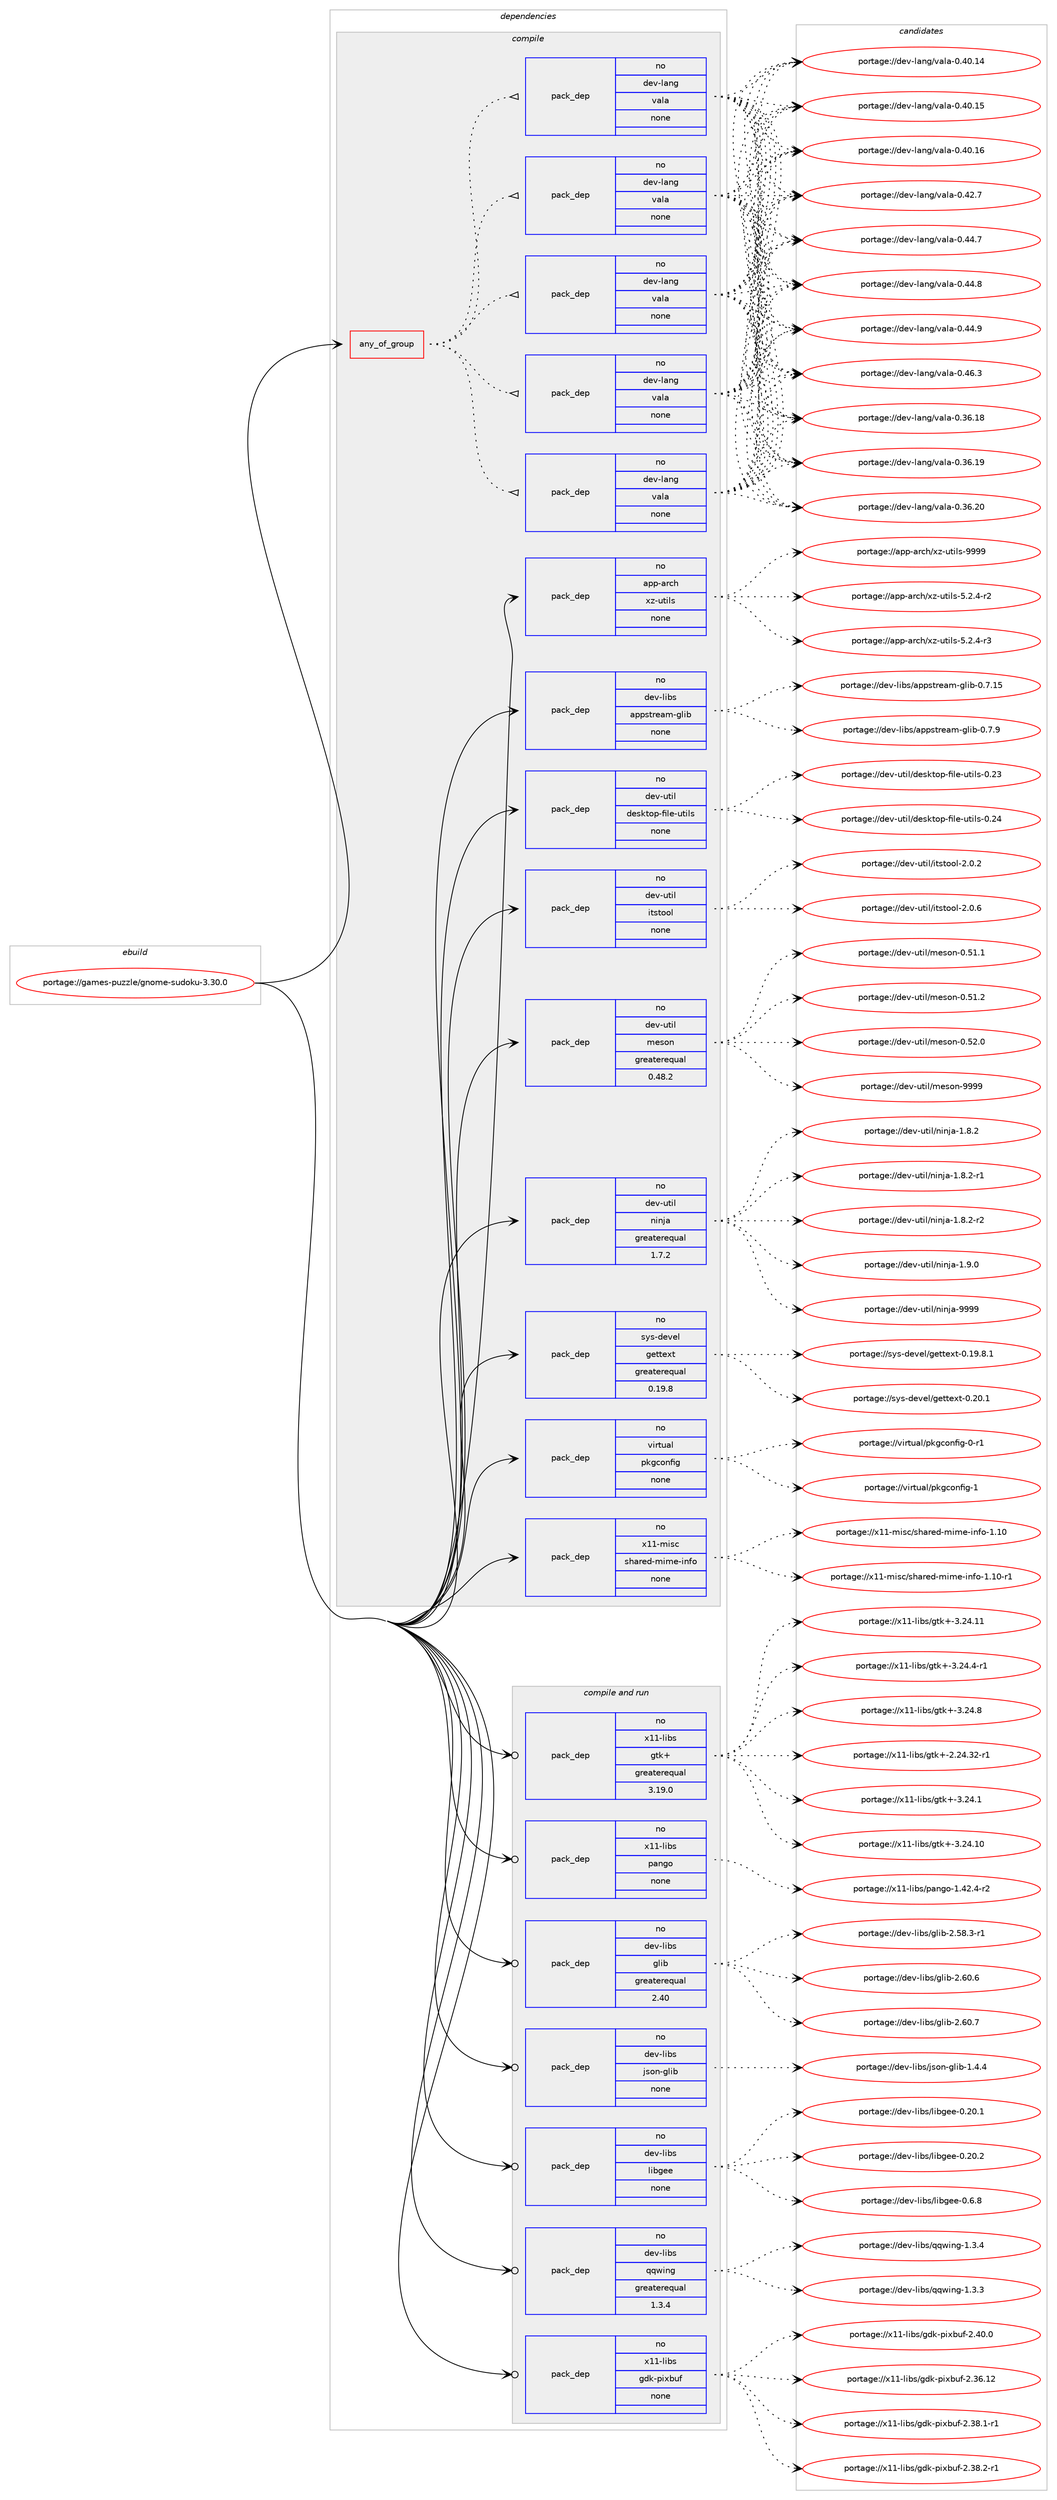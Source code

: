 digraph prolog {

# *************
# Graph options
# *************

newrank=true;
concentrate=true;
compound=true;
graph [rankdir=LR,fontname=Helvetica,fontsize=10,ranksep=1.5];#, ranksep=2.5, nodesep=0.2];
edge  [arrowhead=vee];
node  [fontname=Helvetica,fontsize=10];

# **********
# The ebuild
# **********

subgraph cluster_leftcol {
color=gray;
rank=same;
label=<<i>ebuild</i>>;
id [label="portage://games-puzzle/gnome-sudoku-3.30.0", color=red, width=4, href="../games-puzzle/gnome-sudoku-3.30.0.svg"];
}

# ****************
# The dependencies
# ****************

subgraph cluster_midcol {
color=gray;
label=<<i>dependencies</i>>;
subgraph cluster_compile {
fillcolor="#eeeeee";
style=filled;
label=<<i>compile</i>>;
subgraph any3918 {
dependency274544 [label=<<TABLE BORDER="0" CELLBORDER="1" CELLSPACING="0" CELLPADDING="4"><TR><TD CELLPADDING="10">any_of_group</TD></TR></TABLE>>, shape=none, color=red];subgraph pack197059 {
dependency274545 [label=<<TABLE BORDER="0" CELLBORDER="1" CELLSPACING="0" CELLPADDING="4" WIDTH="220"><TR><TD ROWSPAN="6" CELLPADDING="30">pack_dep</TD></TR><TR><TD WIDTH="110">no</TD></TR><TR><TD>dev-lang</TD></TR><TR><TD>vala</TD></TR><TR><TD>none</TD></TR><TR><TD></TD></TR></TABLE>>, shape=none, color=blue];
}
dependency274544:e -> dependency274545:w [weight=20,style="dotted",arrowhead="oinv"];
subgraph pack197060 {
dependency274546 [label=<<TABLE BORDER="0" CELLBORDER="1" CELLSPACING="0" CELLPADDING="4" WIDTH="220"><TR><TD ROWSPAN="6" CELLPADDING="30">pack_dep</TD></TR><TR><TD WIDTH="110">no</TD></TR><TR><TD>dev-lang</TD></TR><TR><TD>vala</TD></TR><TR><TD>none</TD></TR><TR><TD></TD></TR></TABLE>>, shape=none, color=blue];
}
dependency274544:e -> dependency274546:w [weight=20,style="dotted",arrowhead="oinv"];
subgraph pack197061 {
dependency274547 [label=<<TABLE BORDER="0" CELLBORDER="1" CELLSPACING="0" CELLPADDING="4" WIDTH="220"><TR><TD ROWSPAN="6" CELLPADDING="30">pack_dep</TD></TR><TR><TD WIDTH="110">no</TD></TR><TR><TD>dev-lang</TD></TR><TR><TD>vala</TD></TR><TR><TD>none</TD></TR><TR><TD></TD></TR></TABLE>>, shape=none, color=blue];
}
dependency274544:e -> dependency274547:w [weight=20,style="dotted",arrowhead="oinv"];
subgraph pack197062 {
dependency274548 [label=<<TABLE BORDER="0" CELLBORDER="1" CELLSPACING="0" CELLPADDING="4" WIDTH="220"><TR><TD ROWSPAN="6" CELLPADDING="30">pack_dep</TD></TR><TR><TD WIDTH="110">no</TD></TR><TR><TD>dev-lang</TD></TR><TR><TD>vala</TD></TR><TR><TD>none</TD></TR><TR><TD></TD></TR></TABLE>>, shape=none, color=blue];
}
dependency274544:e -> dependency274548:w [weight=20,style="dotted",arrowhead="oinv"];
subgraph pack197063 {
dependency274549 [label=<<TABLE BORDER="0" CELLBORDER="1" CELLSPACING="0" CELLPADDING="4" WIDTH="220"><TR><TD ROWSPAN="6" CELLPADDING="30">pack_dep</TD></TR><TR><TD WIDTH="110">no</TD></TR><TR><TD>dev-lang</TD></TR><TR><TD>vala</TD></TR><TR><TD>none</TD></TR><TR><TD></TD></TR></TABLE>>, shape=none, color=blue];
}
dependency274544:e -> dependency274549:w [weight=20,style="dotted",arrowhead="oinv"];
}
id:e -> dependency274544:w [weight=20,style="solid",arrowhead="vee"];
subgraph pack197064 {
dependency274550 [label=<<TABLE BORDER="0" CELLBORDER="1" CELLSPACING="0" CELLPADDING="4" WIDTH="220"><TR><TD ROWSPAN="6" CELLPADDING="30">pack_dep</TD></TR><TR><TD WIDTH="110">no</TD></TR><TR><TD>app-arch</TD></TR><TR><TD>xz-utils</TD></TR><TR><TD>none</TD></TR><TR><TD></TD></TR></TABLE>>, shape=none, color=blue];
}
id:e -> dependency274550:w [weight=20,style="solid",arrowhead="vee"];
subgraph pack197065 {
dependency274551 [label=<<TABLE BORDER="0" CELLBORDER="1" CELLSPACING="0" CELLPADDING="4" WIDTH="220"><TR><TD ROWSPAN="6" CELLPADDING="30">pack_dep</TD></TR><TR><TD WIDTH="110">no</TD></TR><TR><TD>dev-libs</TD></TR><TR><TD>appstream-glib</TD></TR><TR><TD>none</TD></TR><TR><TD></TD></TR></TABLE>>, shape=none, color=blue];
}
id:e -> dependency274551:w [weight=20,style="solid",arrowhead="vee"];
subgraph pack197066 {
dependency274552 [label=<<TABLE BORDER="0" CELLBORDER="1" CELLSPACING="0" CELLPADDING="4" WIDTH="220"><TR><TD ROWSPAN="6" CELLPADDING="30">pack_dep</TD></TR><TR><TD WIDTH="110">no</TD></TR><TR><TD>dev-util</TD></TR><TR><TD>desktop-file-utils</TD></TR><TR><TD>none</TD></TR><TR><TD></TD></TR></TABLE>>, shape=none, color=blue];
}
id:e -> dependency274552:w [weight=20,style="solid",arrowhead="vee"];
subgraph pack197067 {
dependency274553 [label=<<TABLE BORDER="0" CELLBORDER="1" CELLSPACING="0" CELLPADDING="4" WIDTH="220"><TR><TD ROWSPAN="6" CELLPADDING="30">pack_dep</TD></TR><TR><TD WIDTH="110">no</TD></TR><TR><TD>dev-util</TD></TR><TR><TD>itstool</TD></TR><TR><TD>none</TD></TR><TR><TD></TD></TR></TABLE>>, shape=none, color=blue];
}
id:e -> dependency274553:w [weight=20,style="solid",arrowhead="vee"];
subgraph pack197068 {
dependency274554 [label=<<TABLE BORDER="0" CELLBORDER="1" CELLSPACING="0" CELLPADDING="4" WIDTH="220"><TR><TD ROWSPAN="6" CELLPADDING="30">pack_dep</TD></TR><TR><TD WIDTH="110">no</TD></TR><TR><TD>dev-util</TD></TR><TR><TD>meson</TD></TR><TR><TD>greaterequal</TD></TR><TR><TD>0.48.2</TD></TR></TABLE>>, shape=none, color=blue];
}
id:e -> dependency274554:w [weight=20,style="solid",arrowhead="vee"];
subgraph pack197069 {
dependency274555 [label=<<TABLE BORDER="0" CELLBORDER="1" CELLSPACING="0" CELLPADDING="4" WIDTH="220"><TR><TD ROWSPAN="6" CELLPADDING="30">pack_dep</TD></TR><TR><TD WIDTH="110">no</TD></TR><TR><TD>dev-util</TD></TR><TR><TD>ninja</TD></TR><TR><TD>greaterequal</TD></TR><TR><TD>1.7.2</TD></TR></TABLE>>, shape=none, color=blue];
}
id:e -> dependency274555:w [weight=20,style="solid",arrowhead="vee"];
subgraph pack197070 {
dependency274556 [label=<<TABLE BORDER="0" CELLBORDER="1" CELLSPACING="0" CELLPADDING="4" WIDTH="220"><TR><TD ROWSPAN="6" CELLPADDING="30">pack_dep</TD></TR><TR><TD WIDTH="110">no</TD></TR><TR><TD>sys-devel</TD></TR><TR><TD>gettext</TD></TR><TR><TD>greaterequal</TD></TR><TR><TD>0.19.8</TD></TR></TABLE>>, shape=none, color=blue];
}
id:e -> dependency274556:w [weight=20,style="solid",arrowhead="vee"];
subgraph pack197071 {
dependency274557 [label=<<TABLE BORDER="0" CELLBORDER="1" CELLSPACING="0" CELLPADDING="4" WIDTH="220"><TR><TD ROWSPAN="6" CELLPADDING="30">pack_dep</TD></TR><TR><TD WIDTH="110">no</TD></TR><TR><TD>virtual</TD></TR><TR><TD>pkgconfig</TD></TR><TR><TD>none</TD></TR><TR><TD></TD></TR></TABLE>>, shape=none, color=blue];
}
id:e -> dependency274557:w [weight=20,style="solid",arrowhead="vee"];
subgraph pack197072 {
dependency274558 [label=<<TABLE BORDER="0" CELLBORDER="1" CELLSPACING="0" CELLPADDING="4" WIDTH="220"><TR><TD ROWSPAN="6" CELLPADDING="30">pack_dep</TD></TR><TR><TD WIDTH="110">no</TD></TR><TR><TD>x11-misc</TD></TR><TR><TD>shared-mime-info</TD></TR><TR><TD>none</TD></TR><TR><TD></TD></TR></TABLE>>, shape=none, color=blue];
}
id:e -> dependency274558:w [weight=20,style="solid",arrowhead="vee"];
}
subgraph cluster_compileandrun {
fillcolor="#eeeeee";
style=filled;
label=<<i>compile and run</i>>;
subgraph pack197073 {
dependency274559 [label=<<TABLE BORDER="0" CELLBORDER="1" CELLSPACING="0" CELLPADDING="4" WIDTH="220"><TR><TD ROWSPAN="6" CELLPADDING="30">pack_dep</TD></TR><TR><TD WIDTH="110">no</TD></TR><TR><TD>dev-libs</TD></TR><TR><TD>glib</TD></TR><TR><TD>greaterequal</TD></TR><TR><TD>2.40</TD></TR></TABLE>>, shape=none, color=blue];
}
id:e -> dependency274559:w [weight=20,style="solid",arrowhead="odotvee"];
subgraph pack197074 {
dependency274560 [label=<<TABLE BORDER="0" CELLBORDER="1" CELLSPACING="0" CELLPADDING="4" WIDTH="220"><TR><TD ROWSPAN="6" CELLPADDING="30">pack_dep</TD></TR><TR><TD WIDTH="110">no</TD></TR><TR><TD>dev-libs</TD></TR><TR><TD>json-glib</TD></TR><TR><TD>none</TD></TR><TR><TD></TD></TR></TABLE>>, shape=none, color=blue];
}
id:e -> dependency274560:w [weight=20,style="solid",arrowhead="odotvee"];
subgraph pack197075 {
dependency274561 [label=<<TABLE BORDER="0" CELLBORDER="1" CELLSPACING="0" CELLPADDING="4" WIDTH="220"><TR><TD ROWSPAN="6" CELLPADDING="30">pack_dep</TD></TR><TR><TD WIDTH="110">no</TD></TR><TR><TD>dev-libs</TD></TR><TR><TD>libgee</TD></TR><TR><TD>none</TD></TR><TR><TD></TD></TR></TABLE>>, shape=none, color=blue];
}
id:e -> dependency274561:w [weight=20,style="solid",arrowhead="odotvee"];
subgraph pack197076 {
dependency274562 [label=<<TABLE BORDER="0" CELLBORDER="1" CELLSPACING="0" CELLPADDING="4" WIDTH="220"><TR><TD ROWSPAN="6" CELLPADDING="30">pack_dep</TD></TR><TR><TD WIDTH="110">no</TD></TR><TR><TD>dev-libs</TD></TR><TR><TD>qqwing</TD></TR><TR><TD>greaterequal</TD></TR><TR><TD>1.3.4</TD></TR></TABLE>>, shape=none, color=blue];
}
id:e -> dependency274562:w [weight=20,style="solid",arrowhead="odotvee"];
subgraph pack197077 {
dependency274563 [label=<<TABLE BORDER="0" CELLBORDER="1" CELLSPACING="0" CELLPADDING="4" WIDTH="220"><TR><TD ROWSPAN="6" CELLPADDING="30">pack_dep</TD></TR><TR><TD WIDTH="110">no</TD></TR><TR><TD>x11-libs</TD></TR><TR><TD>gdk-pixbuf</TD></TR><TR><TD>none</TD></TR><TR><TD></TD></TR></TABLE>>, shape=none, color=blue];
}
id:e -> dependency274563:w [weight=20,style="solid",arrowhead="odotvee"];
subgraph pack197078 {
dependency274564 [label=<<TABLE BORDER="0" CELLBORDER="1" CELLSPACING="0" CELLPADDING="4" WIDTH="220"><TR><TD ROWSPAN="6" CELLPADDING="30">pack_dep</TD></TR><TR><TD WIDTH="110">no</TD></TR><TR><TD>x11-libs</TD></TR><TR><TD>gtk+</TD></TR><TR><TD>greaterequal</TD></TR><TR><TD>3.19.0</TD></TR></TABLE>>, shape=none, color=blue];
}
id:e -> dependency274564:w [weight=20,style="solid",arrowhead="odotvee"];
subgraph pack197079 {
dependency274565 [label=<<TABLE BORDER="0" CELLBORDER="1" CELLSPACING="0" CELLPADDING="4" WIDTH="220"><TR><TD ROWSPAN="6" CELLPADDING="30">pack_dep</TD></TR><TR><TD WIDTH="110">no</TD></TR><TR><TD>x11-libs</TD></TR><TR><TD>pango</TD></TR><TR><TD>none</TD></TR><TR><TD></TD></TR></TABLE>>, shape=none, color=blue];
}
id:e -> dependency274565:w [weight=20,style="solid",arrowhead="odotvee"];
}
subgraph cluster_run {
fillcolor="#eeeeee";
style=filled;
label=<<i>run</i>>;
}
}

# **************
# The candidates
# **************

subgraph cluster_choices {
rank=same;
color=gray;
label=<<i>candidates</i>>;

subgraph choice197059 {
color=black;
nodesep=1;
choiceportage10010111845108971101034711897108974548465154464956 [label="portage://dev-lang/vala-0.36.18", color=red, width=4,href="../dev-lang/vala-0.36.18.svg"];
choiceportage10010111845108971101034711897108974548465154464957 [label="portage://dev-lang/vala-0.36.19", color=red, width=4,href="../dev-lang/vala-0.36.19.svg"];
choiceportage10010111845108971101034711897108974548465154465048 [label="portage://dev-lang/vala-0.36.20", color=red, width=4,href="../dev-lang/vala-0.36.20.svg"];
choiceportage10010111845108971101034711897108974548465248464952 [label="portage://dev-lang/vala-0.40.14", color=red, width=4,href="../dev-lang/vala-0.40.14.svg"];
choiceportage10010111845108971101034711897108974548465248464953 [label="portage://dev-lang/vala-0.40.15", color=red, width=4,href="../dev-lang/vala-0.40.15.svg"];
choiceportage10010111845108971101034711897108974548465248464954 [label="portage://dev-lang/vala-0.40.16", color=red, width=4,href="../dev-lang/vala-0.40.16.svg"];
choiceportage100101118451089711010347118971089745484652504655 [label="portage://dev-lang/vala-0.42.7", color=red, width=4,href="../dev-lang/vala-0.42.7.svg"];
choiceportage100101118451089711010347118971089745484652524655 [label="portage://dev-lang/vala-0.44.7", color=red, width=4,href="../dev-lang/vala-0.44.7.svg"];
choiceportage100101118451089711010347118971089745484652524656 [label="portage://dev-lang/vala-0.44.8", color=red, width=4,href="../dev-lang/vala-0.44.8.svg"];
choiceportage100101118451089711010347118971089745484652524657 [label="portage://dev-lang/vala-0.44.9", color=red, width=4,href="../dev-lang/vala-0.44.9.svg"];
choiceportage100101118451089711010347118971089745484652544651 [label="portage://dev-lang/vala-0.46.3", color=red, width=4,href="../dev-lang/vala-0.46.3.svg"];
dependency274545:e -> choiceportage10010111845108971101034711897108974548465154464956:w [style=dotted,weight="100"];
dependency274545:e -> choiceportage10010111845108971101034711897108974548465154464957:w [style=dotted,weight="100"];
dependency274545:e -> choiceportage10010111845108971101034711897108974548465154465048:w [style=dotted,weight="100"];
dependency274545:e -> choiceportage10010111845108971101034711897108974548465248464952:w [style=dotted,weight="100"];
dependency274545:e -> choiceportage10010111845108971101034711897108974548465248464953:w [style=dotted,weight="100"];
dependency274545:e -> choiceportage10010111845108971101034711897108974548465248464954:w [style=dotted,weight="100"];
dependency274545:e -> choiceportage100101118451089711010347118971089745484652504655:w [style=dotted,weight="100"];
dependency274545:e -> choiceportage100101118451089711010347118971089745484652524655:w [style=dotted,weight="100"];
dependency274545:e -> choiceportage100101118451089711010347118971089745484652524656:w [style=dotted,weight="100"];
dependency274545:e -> choiceportage100101118451089711010347118971089745484652524657:w [style=dotted,weight="100"];
dependency274545:e -> choiceportage100101118451089711010347118971089745484652544651:w [style=dotted,weight="100"];
}
subgraph choice197060 {
color=black;
nodesep=1;
choiceportage10010111845108971101034711897108974548465154464956 [label="portage://dev-lang/vala-0.36.18", color=red, width=4,href="../dev-lang/vala-0.36.18.svg"];
choiceportage10010111845108971101034711897108974548465154464957 [label="portage://dev-lang/vala-0.36.19", color=red, width=4,href="../dev-lang/vala-0.36.19.svg"];
choiceportage10010111845108971101034711897108974548465154465048 [label="portage://dev-lang/vala-0.36.20", color=red, width=4,href="../dev-lang/vala-0.36.20.svg"];
choiceportage10010111845108971101034711897108974548465248464952 [label="portage://dev-lang/vala-0.40.14", color=red, width=4,href="../dev-lang/vala-0.40.14.svg"];
choiceportage10010111845108971101034711897108974548465248464953 [label="portage://dev-lang/vala-0.40.15", color=red, width=4,href="../dev-lang/vala-0.40.15.svg"];
choiceportage10010111845108971101034711897108974548465248464954 [label="portage://dev-lang/vala-0.40.16", color=red, width=4,href="../dev-lang/vala-0.40.16.svg"];
choiceportage100101118451089711010347118971089745484652504655 [label="portage://dev-lang/vala-0.42.7", color=red, width=4,href="../dev-lang/vala-0.42.7.svg"];
choiceportage100101118451089711010347118971089745484652524655 [label="portage://dev-lang/vala-0.44.7", color=red, width=4,href="../dev-lang/vala-0.44.7.svg"];
choiceportage100101118451089711010347118971089745484652524656 [label="portage://dev-lang/vala-0.44.8", color=red, width=4,href="../dev-lang/vala-0.44.8.svg"];
choiceportage100101118451089711010347118971089745484652524657 [label="portage://dev-lang/vala-0.44.9", color=red, width=4,href="../dev-lang/vala-0.44.9.svg"];
choiceportage100101118451089711010347118971089745484652544651 [label="portage://dev-lang/vala-0.46.3", color=red, width=4,href="../dev-lang/vala-0.46.3.svg"];
dependency274546:e -> choiceportage10010111845108971101034711897108974548465154464956:w [style=dotted,weight="100"];
dependency274546:e -> choiceportage10010111845108971101034711897108974548465154464957:w [style=dotted,weight="100"];
dependency274546:e -> choiceportage10010111845108971101034711897108974548465154465048:w [style=dotted,weight="100"];
dependency274546:e -> choiceportage10010111845108971101034711897108974548465248464952:w [style=dotted,weight="100"];
dependency274546:e -> choiceportage10010111845108971101034711897108974548465248464953:w [style=dotted,weight="100"];
dependency274546:e -> choiceportage10010111845108971101034711897108974548465248464954:w [style=dotted,weight="100"];
dependency274546:e -> choiceportage100101118451089711010347118971089745484652504655:w [style=dotted,weight="100"];
dependency274546:e -> choiceportage100101118451089711010347118971089745484652524655:w [style=dotted,weight="100"];
dependency274546:e -> choiceportage100101118451089711010347118971089745484652524656:w [style=dotted,weight="100"];
dependency274546:e -> choiceportage100101118451089711010347118971089745484652524657:w [style=dotted,weight="100"];
dependency274546:e -> choiceportage100101118451089711010347118971089745484652544651:w [style=dotted,weight="100"];
}
subgraph choice197061 {
color=black;
nodesep=1;
choiceportage10010111845108971101034711897108974548465154464956 [label="portage://dev-lang/vala-0.36.18", color=red, width=4,href="../dev-lang/vala-0.36.18.svg"];
choiceportage10010111845108971101034711897108974548465154464957 [label="portage://dev-lang/vala-0.36.19", color=red, width=4,href="../dev-lang/vala-0.36.19.svg"];
choiceportage10010111845108971101034711897108974548465154465048 [label="portage://dev-lang/vala-0.36.20", color=red, width=4,href="../dev-lang/vala-0.36.20.svg"];
choiceportage10010111845108971101034711897108974548465248464952 [label="portage://dev-lang/vala-0.40.14", color=red, width=4,href="../dev-lang/vala-0.40.14.svg"];
choiceportage10010111845108971101034711897108974548465248464953 [label="portage://dev-lang/vala-0.40.15", color=red, width=4,href="../dev-lang/vala-0.40.15.svg"];
choiceportage10010111845108971101034711897108974548465248464954 [label="portage://dev-lang/vala-0.40.16", color=red, width=4,href="../dev-lang/vala-0.40.16.svg"];
choiceportage100101118451089711010347118971089745484652504655 [label="portage://dev-lang/vala-0.42.7", color=red, width=4,href="../dev-lang/vala-0.42.7.svg"];
choiceportage100101118451089711010347118971089745484652524655 [label="portage://dev-lang/vala-0.44.7", color=red, width=4,href="../dev-lang/vala-0.44.7.svg"];
choiceportage100101118451089711010347118971089745484652524656 [label="portage://dev-lang/vala-0.44.8", color=red, width=4,href="../dev-lang/vala-0.44.8.svg"];
choiceportage100101118451089711010347118971089745484652524657 [label="portage://dev-lang/vala-0.44.9", color=red, width=4,href="../dev-lang/vala-0.44.9.svg"];
choiceportage100101118451089711010347118971089745484652544651 [label="portage://dev-lang/vala-0.46.3", color=red, width=4,href="../dev-lang/vala-0.46.3.svg"];
dependency274547:e -> choiceportage10010111845108971101034711897108974548465154464956:w [style=dotted,weight="100"];
dependency274547:e -> choiceportage10010111845108971101034711897108974548465154464957:w [style=dotted,weight="100"];
dependency274547:e -> choiceportage10010111845108971101034711897108974548465154465048:w [style=dotted,weight="100"];
dependency274547:e -> choiceportage10010111845108971101034711897108974548465248464952:w [style=dotted,weight="100"];
dependency274547:e -> choiceportage10010111845108971101034711897108974548465248464953:w [style=dotted,weight="100"];
dependency274547:e -> choiceportage10010111845108971101034711897108974548465248464954:w [style=dotted,weight="100"];
dependency274547:e -> choiceportage100101118451089711010347118971089745484652504655:w [style=dotted,weight="100"];
dependency274547:e -> choiceportage100101118451089711010347118971089745484652524655:w [style=dotted,weight="100"];
dependency274547:e -> choiceportage100101118451089711010347118971089745484652524656:w [style=dotted,weight="100"];
dependency274547:e -> choiceportage100101118451089711010347118971089745484652524657:w [style=dotted,weight="100"];
dependency274547:e -> choiceportage100101118451089711010347118971089745484652544651:w [style=dotted,weight="100"];
}
subgraph choice197062 {
color=black;
nodesep=1;
choiceportage10010111845108971101034711897108974548465154464956 [label="portage://dev-lang/vala-0.36.18", color=red, width=4,href="../dev-lang/vala-0.36.18.svg"];
choiceportage10010111845108971101034711897108974548465154464957 [label="portage://dev-lang/vala-0.36.19", color=red, width=4,href="../dev-lang/vala-0.36.19.svg"];
choiceportage10010111845108971101034711897108974548465154465048 [label="portage://dev-lang/vala-0.36.20", color=red, width=4,href="../dev-lang/vala-0.36.20.svg"];
choiceportage10010111845108971101034711897108974548465248464952 [label="portage://dev-lang/vala-0.40.14", color=red, width=4,href="../dev-lang/vala-0.40.14.svg"];
choiceportage10010111845108971101034711897108974548465248464953 [label="portage://dev-lang/vala-0.40.15", color=red, width=4,href="../dev-lang/vala-0.40.15.svg"];
choiceportage10010111845108971101034711897108974548465248464954 [label="portage://dev-lang/vala-0.40.16", color=red, width=4,href="../dev-lang/vala-0.40.16.svg"];
choiceportage100101118451089711010347118971089745484652504655 [label="portage://dev-lang/vala-0.42.7", color=red, width=4,href="../dev-lang/vala-0.42.7.svg"];
choiceportage100101118451089711010347118971089745484652524655 [label="portage://dev-lang/vala-0.44.7", color=red, width=4,href="../dev-lang/vala-0.44.7.svg"];
choiceportage100101118451089711010347118971089745484652524656 [label="portage://dev-lang/vala-0.44.8", color=red, width=4,href="../dev-lang/vala-0.44.8.svg"];
choiceportage100101118451089711010347118971089745484652524657 [label="portage://dev-lang/vala-0.44.9", color=red, width=4,href="../dev-lang/vala-0.44.9.svg"];
choiceportage100101118451089711010347118971089745484652544651 [label="portage://dev-lang/vala-0.46.3", color=red, width=4,href="../dev-lang/vala-0.46.3.svg"];
dependency274548:e -> choiceportage10010111845108971101034711897108974548465154464956:w [style=dotted,weight="100"];
dependency274548:e -> choiceportage10010111845108971101034711897108974548465154464957:w [style=dotted,weight="100"];
dependency274548:e -> choiceportage10010111845108971101034711897108974548465154465048:w [style=dotted,weight="100"];
dependency274548:e -> choiceportage10010111845108971101034711897108974548465248464952:w [style=dotted,weight="100"];
dependency274548:e -> choiceportage10010111845108971101034711897108974548465248464953:w [style=dotted,weight="100"];
dependency274548:e -> choiceportage10010111845108971101034711897108974548465248464954:w [style=dotted,weight="100"];
dependency274548:e -> choiceportage100101118451089711010347118971089745484652504655:w [style=dotted,weight="100"];
dependency274548:e -> choiceportage100101118451089711010347118971089745484652524655:w [style=dotted,weight="100"];
dependency274548:e -> choiceportage100101118451089711010347118971089745484652524656:w [style=dotted,weight="100"];
dependency274548:e -> choiceportage100101118451089711010347118971089745484652524657:w [style=dotted,weight="100"];
dependency274548:e -> choiceportage100101118451089711010347118971089745484652544651:w [style=dotted,weight="100"];
}
subgraph choice197063 {
color=black;
nodesep=1;
choiceportage10010111845108971101034711897108974548465154464956 [label="portage://dev-lang/vala-0.36.18", color=red, width=4,href="../dev-lang/vala-0.36.18.svg"];
choiceportage10010111845108971101034711897108974548465154464957 [label="portage://dev-lang/vala-0.36.19", color=red, width=4,href="../dev-lang/vala-0.36.19.svg"];
choiceportage10010111845108971101034711897108974548465154465048 [label="portage://dev-lang/vala-0.36.20", color=red, width=4,href="../dev-lang/vala-0.36.20.svg"];
choiceportage10010111845108971101034711897108974548465248464952 [label="portage://dev-lang/vala-0.40.14", color=red, width=4,href="../dev-lang/vala-0.40.14.svg"];
choiceportage10010111845108971101034711897108974548465248464953 [label="portage://dev-lang/vala-0.40.15", color=red, width=4,href="../dev-lang/vala-0.40.15.svg"];
choiceportage10010111845108971101034711897108974548465248464954 [label="portage://dev-lang/vala-0.40.16", color=red, width=4,href="../dev-lang/vala-0.40.16.svg"];
choiceportage100101118451089711010347118971089745484652504655 [label="portage://dev-lang/vala-0.42.7", color=red, width=4,href="../dev-lang/vala-0.42.7.svg"];
choiceportage100101118451089711010347118971089745484652524655 [label="portage://dev-lang/vala-0.44.7", color=red, width=4,href="../dev-lang/vala-0.44.7.svg"];
choiceportage100101118451089711010347118971089745484652524656 [label="portage://dev-lang/vala-0.44.8", color=red, width=4,href="../dev-lang/vala-0.44.8.svg"];
choiceportage100101118451089711010347118971089745484652524657 [label="portage://dev-lang/vala-0.44.9", color=red, width=4,href="../dev-lang/vala-0.44.9.svg"];
choiceportage100101118451089711010347118971089745484652544651 [label="portage://dev-lang/vala-0.46.3", color=red, width=4,href="../dev-lang/vala-0.46.3.svg"];
dependency274549:e -> choiceportage10010111845108971101034711897108974548465154464956:w [style=dotted,weight="100"];
dependency274549:e -> choiceportage10010111845108971101034711897108974548465154464957:w [style=dotted,weight="100"];
dependency274549:e -> choiceportage10010111845108971101034711897108974548465154465048:w [style=dotted,weight="100"];
dependency274549:e -> choiceportage10010111845108971101034711897108974548465248464952:w [style=dotted,weight="100"];
dependency274549:e -> choiceportage10010111845108971101034711897108974548465248464953:w [style=dotted,weight="100"];
dependency274549:e -> choiceportage10010111845108971101034711897108974548465248464954:w [style=dotted,weight="100"];
dependency274549:e -> choiceportage100101118451089711010347118971089745484652504655:w [style=dotted,weight="100"];
dependency274549:e -> choiceportage100101118451089711010347118971089745484652524655:w [style=dotted,weight="100"];
dependency274549:e -> choiceportage100101118451089711010347118971089745484652524656:w [style=dotted,weight="100"];
dependency274549:e -> choiceportage100101118451089711010347118971089745484652524657:w [style=dotted,weight="100"];
dependency274549:e -> choiceportage100101118451089711010347118971089745484652544651:w [style=dotted,weight="100"];
}
subgraph choice197064 {
color=black;
nodesep=1;
choiceportage9711211245971149910447120122451171161051081154553465046524511450 [label="portage://app-arch/xz-utils-5.2.4-r2", color=red, width=4,href="../app-arch/xz-utils-5.2.4-r2.svg"];
choiceportage9711211245971149910447120122451171161051081154553465046524511451 [label="portage://app-arch/xz-utils-5.2.4-r3", color=red, width=4,href="../app-arch/xz-utils-5.2.4-r3.svg"];
choiceportage9711211245971149910447120122451171161051081154557575757 [label="portage://app-arch/xz-utils-9999", color=red, width=4,href="../app-arch/xz-utils-9999.svg"];
dependency274550:e -> choiceportage9711211245971149910447120122451171161051081154553465046524511450:w [style=dotted,weight="100"];
dependency274550:e -> choiceportage9711211245971149910447120122451171161051081154553465046524511451:w [style=dotted,weight="100"];
dependency274550:e -> choiceportage9711211245971149910447120122451171161051081154557575757:w [style=dotted,weight="100"];
}
subgraph choice197065 {
color=black;
nodesep=1;
choiceportage1001011184510810598115479711211211511611410197109451031081059845484655464953 [label="portage://dev-libs/appstream-glib-0.7.15", color=red, width=4,href="../dev-libs/appstream-glib-0.7.15.svg"];
choiceportage10010111845108105981154797112112115116114101971094510310810598454846554657 [label="portage://dev-libs/appstream-glib-0.7.9", color=red, width=4,href="../dev-libs/appstream-glib-0.7.9.svg"];
dependency274551:e -> choiceportage1001011184510810598115479711211211511611410197109451031081059845484655464953:w [style=dotted,weight="100"];
dependency274551:e -> choiceportage10010111845108105981154797112112115116114101971094510310810598454846554657:w [style=dotted,weight="100"];
}
subgraph choice197066 {
color=black;
nodesep=1;
choiceportage100101118451171161051084710010111510711611111245102105108101451171161051081154548465051 [label="portage://dev-util/desktop-file-utils-0.23", color=red, width=4,href="../dev-util/desktop-file-utils-0.23.svg"];
choiceportage100101118451171161051084710010111510711611111245102105108101451171161051081154548465052 [label="portage://dev-util/desktop-file-utils-0.24", color=red, width=4,href="../dev-util/desktop-file-utils-0.24.svg"];
dependency274552:e -> choiceportage100101118451171161051084710010111510711611111245102105108101451171161051081154548465051:w [style=dotted,weight="100"];
dependency274552:e -> choiceportage100101118451171161051084710010111510711611111245102105108101451171161051081154548465052:w [style=dotted,weight="100"];
}
subgraph choice197067 {
color=black;
nodesep=1;
choiceportage1001011184511711610510847105116115116111111108455046484650 [label="portage://dev-util/itstool-2.0.2", color=red, width=4,href="../dev-util/itstool-2.0.2.svg"];
choiceportage1001011184511711610510847105116115116111111108455046484654 [label="portage://dev-util/itstool-2.0.6", color=red, width=4,href="../dev-util/itstool-2.0.6.svg"];
dependency274553:e -> choiceportage1001011184511711610510847105116115116111111108455046484650:w [style=dotted,weight="100"];
dependency274553:e -> choiceportage1001011184511711610510847105116115116111111108455046484654:w [style=dotted,weight="100"];
}
subgraph choice197068 {
color=black;
nodesep=1;
choiceportage100101118451171161051084710910111511111045484653494649 [label="portage://dev-util/meson-0.51.1", color=red, width=4,href="../dev-util/meson-0.51.1.svg"];
choiceportage100101118451171161051084710910111511111045484653494650 [label="portage://dev-util/meson-0.51.2", color=red, width=4,href="../dev-util/meson-0.51.2.svg"];
choiceportage100101118451171161051084710910111511111045484653504648 [label="portage://dev-util/meson-0.52.0", color=red, width=4,href="../dev-util/meson-0.52.0.svg"];
choiceportage10010111845117116105108471091011151111104557575757 [label="portage://dev-util/meson-9999", color=red, width=4,href="../dev-util/meson-9999.svg"];
dependency274554:e -> choiceportage100101118451171161051084710910111511111045484653494649:w [style=dotted,weight="100"];
dependency274554:e -> choiceportage100101118451171161051084710910111511111045484653494650:w [style=dotted,weight="100"];
dependency274554:e -> choiceportage100101118451171161051084710910111511111045484653504648:w [style=dotted,weight="100"];
dependency274554:e -> choiceportage10010111845117116105108471091011151111104557575757:w [style=dotted,weight="100"];
}
subgraph choice197069 {
color=black;
nodesep=1;
choiceportage100101118451171161051084711010511010697454946564650 [label="portage://dev-util/ninja-1.8.2", color=red, width=4,href="../dev-util/ninja-1.8.2.svg"];
choiceportage1001011184511711610510847110105110106974549465646504511449 [label="portage://dev-util/ninja-1.8.2-r1", color=red, width=4,href="../dev-util/ninja-1.8.2-r1.svg"];
choiceportage1001011184511711610510847110105110106974549465646504511450 [label="portage://dev-util/ninja-1.8.2-r2", color=red, width=4,href="../dev-util/ninja-1.8.2-r2.svg"];
choiceportage100101118451171161051084711010511010697454946574648 [label="portage://dev-util/ninja-1.9.0", color=red, width=4,href="../dev-util/ninja-1.9.0.svg"];
choiceportage1001011184511711610510847110105110106974557575757 [label="portage://dev-util/ninja-9999", color=red, width=4,href="../dev-util/ninja-9999.svg"];
dependency274555:e -> choiceportage100101118451171161051084711010511010697454946564650:w [style=dotted,weight="100"];
dependency274555:e -> choiceportage1001011184511711610510847110105110106974549465646504511449:w [style=dotted,weight="100"];
dependency274555:e -> choiceportage1001011184511711610510847110105110106974549465646504511450:w [style=dotted,weight="100"];
dependency274555:e -> choiceportage100101118451171161051084711010511010697454946574648:w [style=dotted,weight="100"];
dependency274555:e -> choiceportage1001011184511711610510847110105110106974557575757:w [style=dotted,weight="100"];
}
subgraph choice197070 {
color=black;
nodesep=1;
choiceportage1151211154510010111810110847103101116116101120116454846495746564649 [label="portage://sys-devel/gettext-0.19.8.1", color=red, width=4,href="../sys-devel/gettext-0.19.8.1.svg"];
choiceportage115121115451001011181011084710310111611610112011645484650484649 [label="portage://sys-devel/gettext-0.20.1", color=red, width=4,href="../sys-devel/gettext-0.20.1.svg"];
dependency274556:e -> choiceportage1151211154510010111810110847103101116116101120116454846495746564649:w [style=dotted,weight="100"];
dependency274556:e -> choiceportage115121115451001011181011084710310111611610112011645484650484649:w [style=dotted,weight="100"];
}
subgraph choice197071 {
color=black;
nodesep=1;
choiceportage11810511411611797108471121071039911111010210510345484511449 [label="portage://virtual/pkgconfig-0-r1", color=red, width=4,href="../virtual/pkgconfig-0-r1.svg"];
choiceportage1181051141161179710847112107103991111101021051034549 [label="portage://virtual/pkgconfig-1", color=red, width=4,href="../virtual/pkgconfig-1.svg"];
dependency274557:e -> choiceportage11810511411611797108471121071039911111010210510345484511449:w [style=dotted,weight="100"];
dependency274557:e -> choiceportage1181051141161179710847112107103991111101021051034549:w [style=dotted,weight="100"];
}
subgraph choice197072 {
color=black;
nodesep=1;
choiceportage12049494510910511599471151049711410110045109105109101451051101021114549464948 [label="portage://x11-misc/shared-mime-info-1.10", color=red, width=4,href="../x11-misc/shared-mime-info-1.10.svg"];
choiceportage120494945109105115994711510497114101100451091051091014510511010211145494649484511449 [label="portage://x11-misc/shared-mime-info-1.10-r1", color=red, width=4,href="../x11-misc/shared-mime-info-1.10-r1.svg"];
dependency274558:e -> choiceportage12049494510910511599471151049711410110045109105109101451051101021114549464948:w [style=dotted,weight="100"];
dependency274558:e -> choiceportage120494945109105115994711510497114101100451091051091014510511010211145494649484511449:w [style=dotted,weight="100"];
}
subgraph choice197073 {
color=black;
nodesep=1;
choiceportage10010111845108105981154710310810598455046535646514511449 [label="portage://dev-libs/glib-2.58.3-r1", color=red, width=4,href="../dev-libs/glib-2.58.3-r1.svg"];
choiceportage1001011184510810598115471031081059845504654484654 [label="portage://dev-libs/glib-2.60.6", color=red, width=4,href="../dev-libs/glib-2.60.6.svg"];
choiceportage1001011184510810598115471031081059845504654484655 [label="portage://dev-libs/glib-2.60.7", color=red, width=4,href="../dev-libs/glib-2.60.7.svg"];
dependency274559:e -> choiceportage10010111845108105981154710310810598455046535646514511449:w [style=dotted,weight="100"];
dependency274559:e -> choiceportage1001011184510810598115471031081059845504654484654:w [style=dotted,weight="100"];
dependency274559:e -> choiceportage1001011184510810598115471031081059845504654484655:w [style=dotted,weight="100"];
}
subgraph choice197074 {
color=black;
nodesep=1;
choiceportage1001011184510810598115471061151111104510310810598454946524652 [label="portage://dev-libs/json-glib-1.4.4", color=red, width=4,href="../dev-libs/json-glib-1.4.4.svg"];
dependency274560:e -> choiceportage1001011184510810598115471061151111104510310810598454946524652:w [style=dotted,weight="100"];
}
subgraph choice197075 {
color=black;
nodesep=1;
choiceportage1001011184510810598115471081059810310110145484650484649 [label="portage://dev-libs/libgee-0.20.1", color=red, width=4,href="../dev-libs/libgee-0.20.1.svg"];
choiceportage1001011184510810598115471081059810310110145484650484650 [label="portage://dev-libs/libgee-0.20.2", color=red, width=4,href="../dev-libs/libgee-0.20.2.svg"];
choiceportage10010111845108105981154710810598103101101454846544656 [label="portage://dev-libs/libgee-0.6.8", color=red, width=4,href="../dev-libs/libgee-0.6.8.svg"];
dependency274561:e -> choiceportage1001011184510810598115471081059810310110145484650484649:w [style=dotted,weight="100"];
dependency274561:e -> choiceportage1001011184510810598115471081059810310110145484650484650:w [style=dotted,weight="100"];
dependency274561:e -> choiceportage10010111845108105981154710810598103101101454846544656:w [style=dotted,weight="100"];
}
subgraph choice197076 {
color=black;
nodesep=1;
choiceportage100101118451081059811547113113119105110103454946514651 [label="portage://dev-libs/qqwing-1.3.3", color=red, width=4,href="../dev-libs/qqwing-1.3.3.svg"];
choiceportage100101118451081059811547113113119105110103454946514652 [label="portage://dev-libs/qqwing-1.3.4", color=red, width=4,href="../dev-libs/qqwing-1.3.4.svg"];
dependency274562:e -> choiceportage100101118451081059811547113113119105110103454946514651:w [style=dotted,weight="100"];
dependency274562:e -> choiceportage100101118451081059811547113113119105110103454946514652:w [style=dotted,weight="100"];
}
subgraph choice197077 {
color=black;
nodesep=1;
choiceportage120494945108105981154710310010745112105120981171024550465154464950 [label="portage://x11-libs/gdk-pixbuf-2.36.12", color=red, width=4,href="../x11-libs/gdk-pixbuf-2.36.12.svg"];
choiceportage12049494510810598115471031001074511210512098117102455046515646494511449 [label="portage://x11-libs/gdk-pixbuf-2.38.1-r1", color=red, width=4,href="../x11-libs/gdk-pixbuf-2.38.1-r1.svg"];
choiceportage12049494510810598115471031001074511210512098117102455046515646504511449 [label="portage://x11-libs/gdk-pixbuf-2.38.2-r1", color=red, width=4,href="../x11-libs/gdk-pixbuf-2.38.2-r1.svg"];
choiceportage1204949451081059811547103100107451121051209811710245504652484648 [label="portage://x11-libs/gdk-pixbuf-2.40.0", color=red, width=4,href="../x11-libs/gdk-pixbuf-2.40.0.svg"];
dependency274563:e -> choiceportage120494945108105981154710310010745112105120981171024550465154464950:w [style=dotted,weight="100"];
dependency274563:e -> choiceportage12049494510810598115471031001074511210512098117102455046515646494511449:w [style=dotted,weight="100"];
dependency274563:e -> choiceportage12049494510810598115471031001074511210512098117102455046515646504511449:w [style=dotted,weight="100"];
dependency274563:e -> choiceportage1204949451081059811547103100107451121051209811710245504652484648:w [style=dotted,weight="100"];
}
subgraph choice197078 {
color=black;
nodesep=1;
choiceportage12049494510810598115471031161074345504650524651504511449 [label="portage://x11-libs/gtk+-2.24.32-r1", color=red, width=4,href="../x11-libs/gtk+-2.24.32-r1.svg"];
choiceportage12049494510810598115471031161074345514650524649 [label="portage://x11-libs/gtk+-3.24.1", color=red, width=4,href="../x11-libs/gtk+-3.24.1.svg"];
choiceportage1204949451081059811547103116107434551465052464948 [label="portage://x11-libs/gtk+-3.24.10", color=red, width=4,href="../x11-libs/gtk+-3.24.10.svg"];
choiceportage1204949451081059811547103116107434551465052464949 [label="portage://x11-libs/gtk+-3.24.11", color=red, width=4,href="../x11-libs/gtk+-3.24.11.svg"];
choiceportage120494945108105981154710311610743455146505246524511449 [label="portage://x11-libs/gtk+-3.24.4-r1", color=red, width=4,href="../x11-libs/gtk+-3.24.4-r1.svg"];
choiceportage12049494510810598115471031161074345514650524656 [label="portage://x11-libs/gtk+-3.24.8", color=red, width=4,href="../x11-libs/gtk+-3.24.8.svg"];
dependency274564:e -> choiceportage12049494510810598115471031161074345504650524651504511449:w [style=dotted,weight="100"];
dependency274564:e -> choiceportage12049494510810598115471031161074345514650524649:w [style=dotted,weight="100"];
dependency274564:e -> choiceportage1204949451081059811547103116107434551465052464948:w [style=dotted,weight="100"];
dependency274564:e -> choiceportage1204949451081059811547103116107434551465052464949:w [style=dotted,weight="100"];
dependency274564:e -> choiceportage120494945108105981154710311610743455146505246524511449:w [style=dotted,weight="100"];
dependency274564:e -> choiceportage12049494510810598115471031161074345514650524656:w [style=dotted,weight="100"];
}
subgraph choice197079 {
color=black;
nodesep=1;
choiceportage120494945108105981154711297110103111454946525046524511450 [label="portage://x11-libs/pango-1.42.4-r2", color=red, width=4,href="../x11-libs/pango-1.42.4-r2.svg"];
dependency274565:e -> choiceportage120494945108105981154711297110103111454946525046524511450:w [style=dotted,weight="100"];
}
}

}
